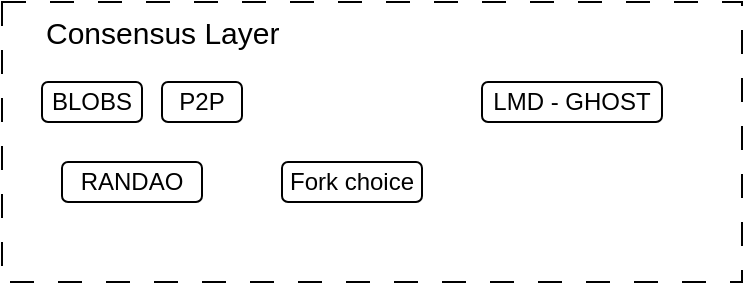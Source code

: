 <mxfile version="27.1.3">
  <diagram name="Página-1" id="ga_tERwrIgRPGAAt7Y_O">
    <mxGraphModel dx="1110" dy="605" grid="1" gridSize="10" guides="1" tooltips="1" connect="1" arrows="1" fold="1" page="1" pageScale="1" pageWidth="827" pageHeight="1169" math="0" shadow="0">
      <root>
        <mxCell id="0" />
        <mxCell id="1" parent="0" />
        <mxCell id="2HQfMmjuulNCHXGB5H8w-14" value="" style="group" vertex="1" connectable="0" parent="1">
          <mxGeometry x="30" y="60" width="370" height="140" as="geometry" />
        </mxCell>
        <mxCell id="2HQfMmjuulNCHXGB5H8w-3" value="" style="rounded=0;whiteSpace=wrap;html=1;dashed=1;dashPattern=12 12;align=left;" vertex="1" parent="2HQfMmjuulNCHXGB5H8w-14">
          <mxGeometry width="370" height="140" as="geometry" />
        </mxCell>
        <mxCell id="2HQfMmjuulNCHXGB5H8w-4" value="BLOBS" style="rounded=1;whiteSpace=wrap;html=1;" vertex="1" parent="2HQfMmjuulNCHXGB5H8w-14">
          <mxGeometry x="20" y="40" width="50" height="20" as="geometry" />
        </mxCell>
        <mxCell id="2HQfMmjuulNCHXGB5H8w-5" value="P2P" style="rounded=1;whiteSpace=wrap;html=1;" vertex="1" parent="2HQfMmjuulNCHXGB5H8w-14">
          <mxGeometry x="80" y="40" width="40" height="20" as="geometry" />
        </mxCell>
        <mxCell id="2HQfMmjuulNCHXGB5H8w-6" value="RANDAO" style="rounded=1;whiteSpace=wrap;html=1;" vertex="1" parent="2HQfMmjuulNCHXGB5H8w-14">
          <mxGeometry x="30" y="80" width="70" height="20" as="geometry" />
        </mxCell>
        <mxCell id="2HQfMmjuulNCHXGB5H8w-8" value="Fork choice" style="rounded=1;whiteSpace=wrap;html=1;" vertex="1" parent="2HQfMmjuulNCHXGB5H8w-14">
          <mxGeometry x="140" y="80" width="70" height="20" as="geometry" />
        </mxCell>
        <mxCell id="2HQfMmjuulNCHXGB5H8w-9" value="LMD - GHOST" style="rounded=1;whiteSpace=wrap;html=1;" vertex="1" parent="2HQfMmjuulNCHXGB5H8w-14">
          <mxGeometry x="240" y="40" width="90" height="20" as="geometry" />
        </mxCell>
        <mxCell id="2HQfMmjuulNCHXGB5H8w-13" value="Consensus Layer" style="text;html=1;align=left;verticalAlign=middle;whiteSpace=wrap;rounded=0;fontSize=15;" vertex="1" parent="2HQfMmjuulNCHXGB5H8w-14">
          <mxGeometry x="20" width="155" height="30" as="geometry" />
        </mxCell>
      </root>
    </mxGraphModel>
  </diagram>
</mxfile>
